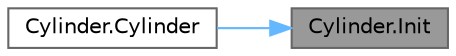 digraph "Cylinder.Init"
{
 // LATEX_PDF_SIZE
  bgcolor="transparent";
  edge [fontname=Helvetica,fontsize=10,labelfontname=Helvetica,labelfontsize=10];
  node [fontname=Helvetica,fontsize=10,shape=box,height=0.2,width=0.4];
  rankdir="RL";
  Node1 [id="Node000001",label="Cylinder.Init",height=0.2,width=0.4,color="gray40", fillcolor="grey60", style="filled", fontcolor="black",tooltip="Переопределение метода инициализации для цилиндра"];
  Node1 -> Node2 [id="edge1_Node000001_Node000002",dir="back",color="steelblue1",style="solid",tooltip=" "];
  Node2 [id="Node000002",label="Cylinder.Cylinder",height=0.2,width=0.4,color="grey40", fillcolor="white", style="filled",URL="$class_cylinder.html#a93feaffba1ebf9b11a5facc1c1503fd5",tooltip="Конструктор с параметрами"];
}

